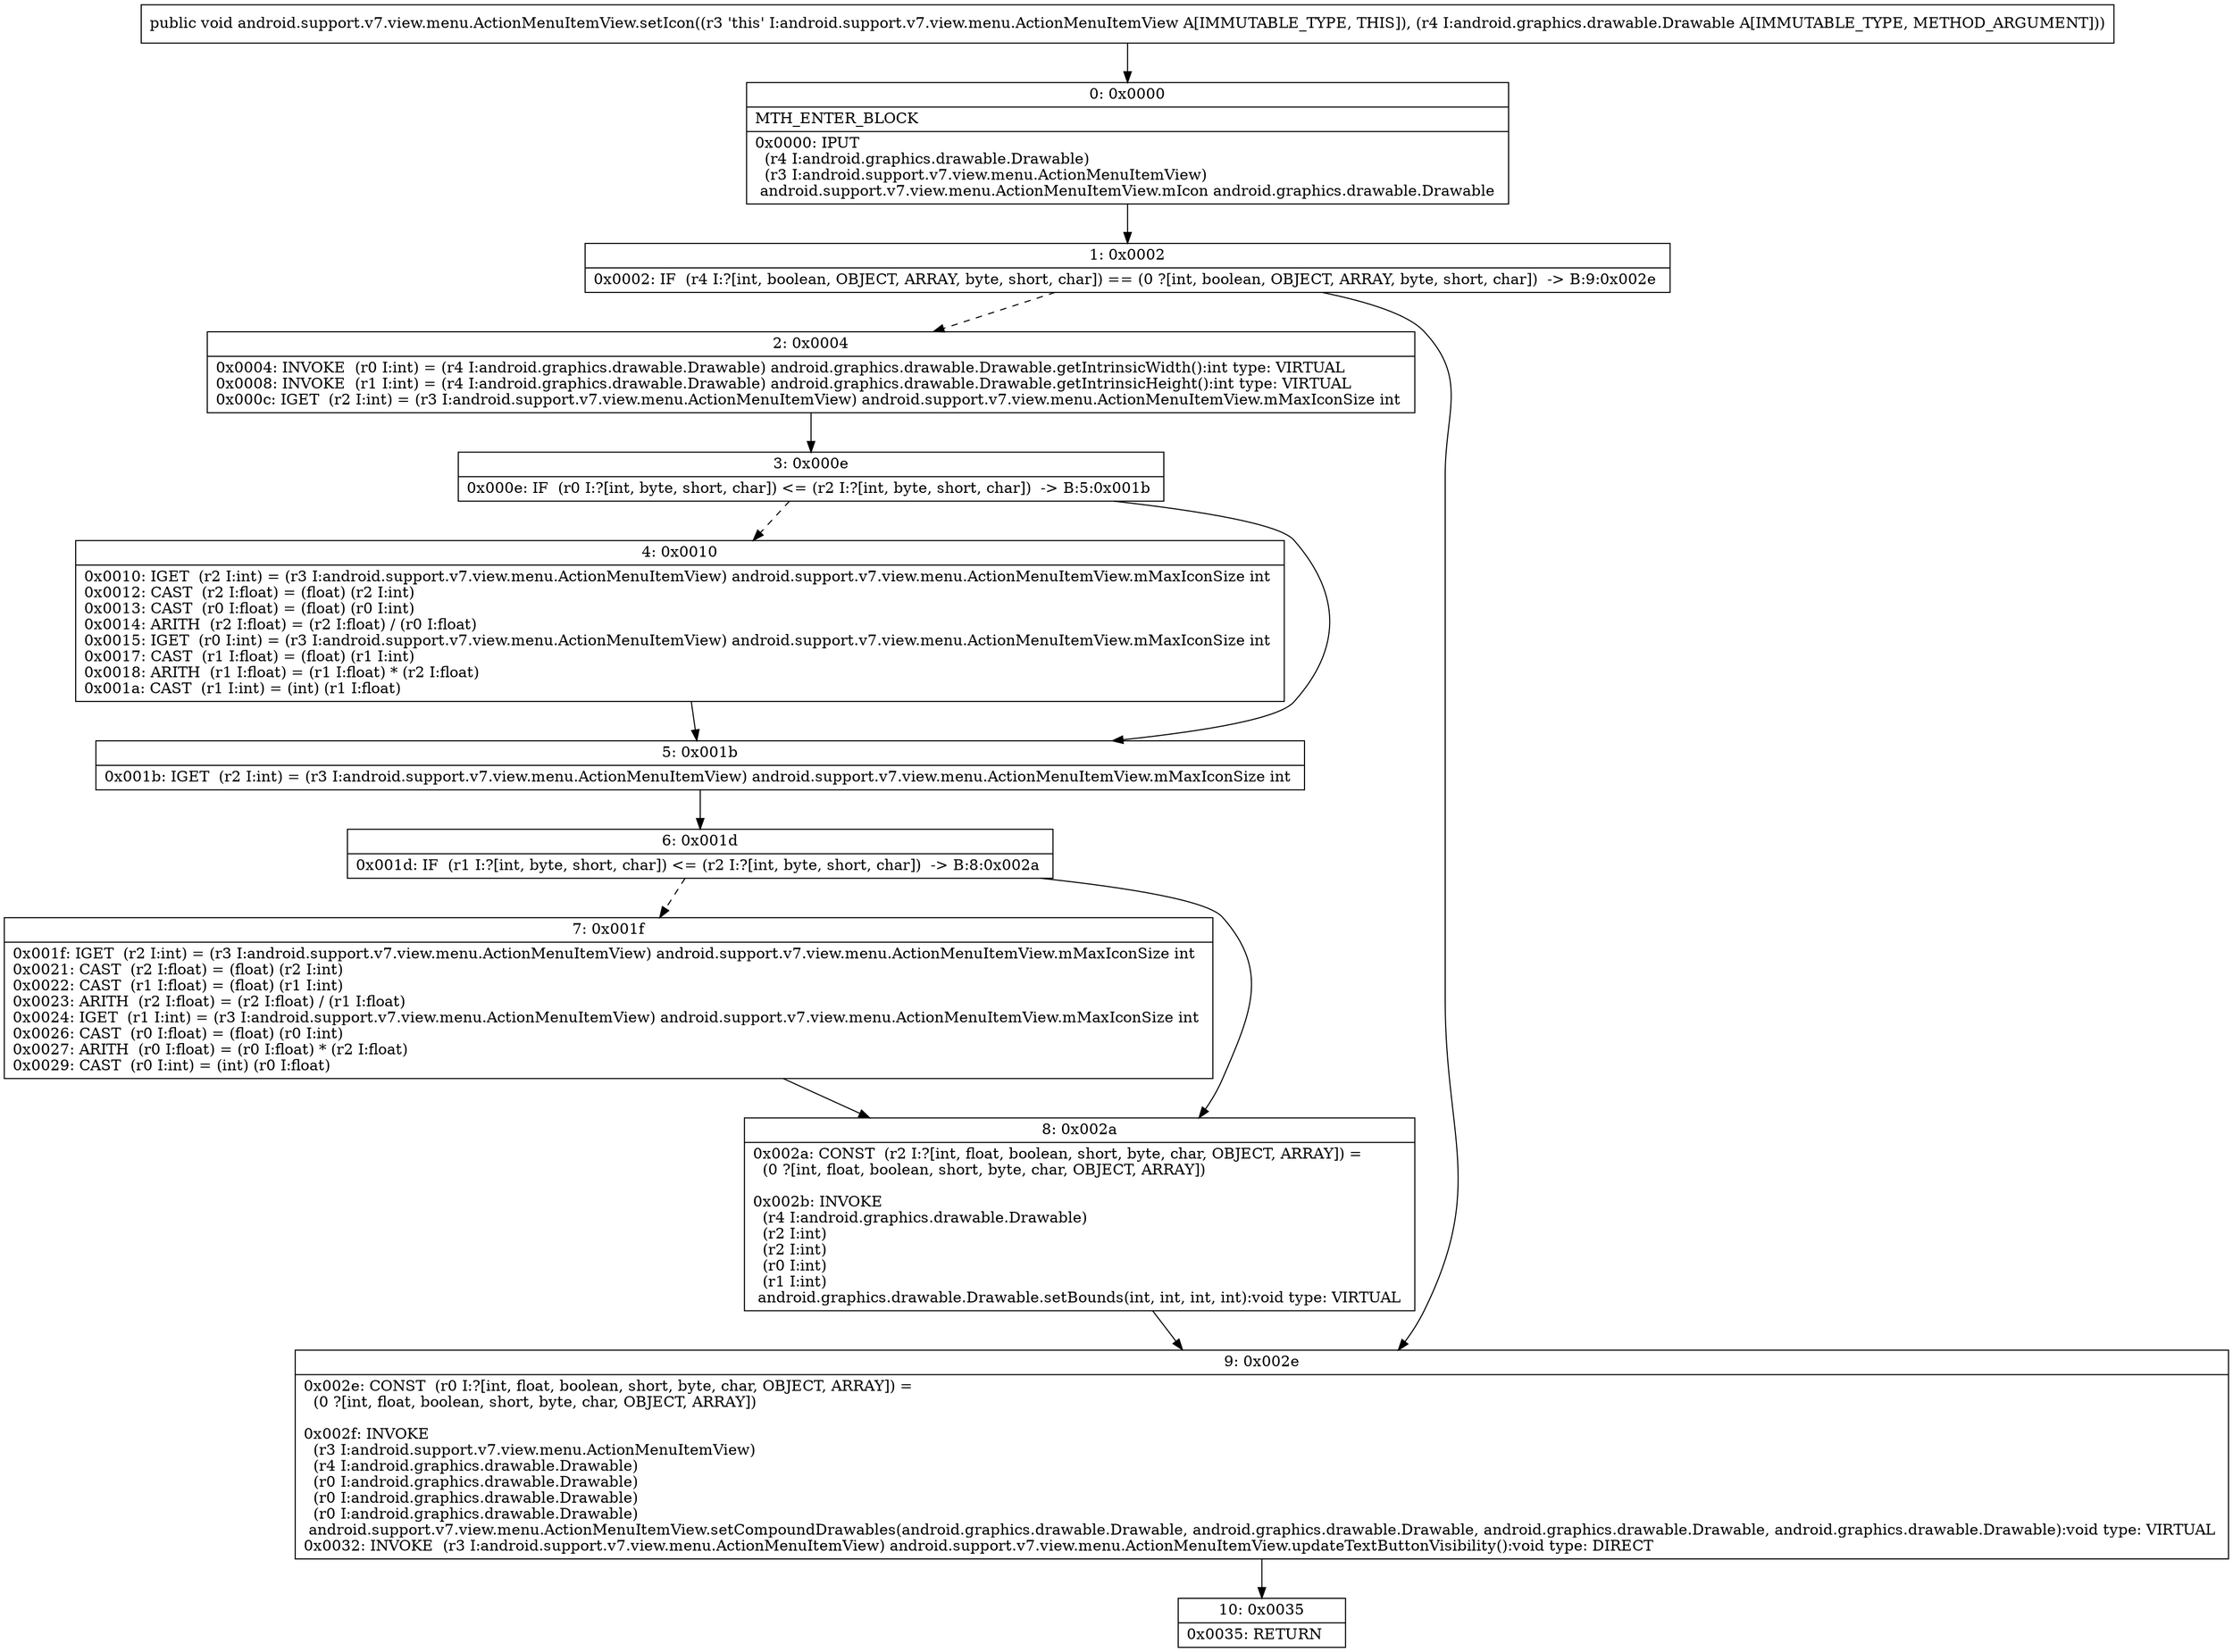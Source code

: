 digraph "CFG forandroid.support.v7.view.menu.ActionMenuItemView.setIcon(Landroid\/graphics\/drawable\/Drawable;)V" {
Node_0 [shape=record,label="{0\:\ 0x0000|MTH_ENTER_BLOCK\l|0x0000: IPUT  \l  (r4 I:android.graphics.drawable.Drawable)\l  (r3 I:android.support.v7.view.menu.ActionMenuItemView)\l android.support.v7.view.menu.ActionMenuItemView.mIcon android.graphics.drawable.Drawable \l}"];
Node_1 [shape=record,label="{1\:\ 0x0002|0x0002: IF  (r4 I:?[int, boolean, OBJECT, ARRAY, byte, short, char]) == (0 ?[int, boolean, OBJECT, ARRAY, byte, short, char])  \-\> B:9:0x002e \l}"];
Node_2 [shape=record,label="{2\:\ 0x0004|0x0004: INVOKE  (r0 I:int) = (r4 I:android.graphics.drawable.Drawable) android.graphics.drawable.Drawable.getIntrinsicWidth():int type: VIRTUAL \l0x0008: INVOKE  (r1 I:int) = (r4 I:android.graphics.drawable.Drawable) android.graphics.drawable.Drawable.getIntrinsicHeight():int type: VIRTUAL \l0x000c: IGET  (r2 I:int) = (r3 I:android.support.v7.view.menu.ActionMenuItemView) android.support.v7.view.menu.ActionMenuItemView.mMaxIconSize int \l}"];
Node_3 [shape=record,label="{3\:\ 0x000e|0x000e: IF  (r0 I:?[int, byte, short, char]) \<= (r2 I:?[int, byte, short, char])  \-\> B:5:0x001b \l}"];
Node_4 [shape=record,label="{4\:\ 0x0010|0x0010: IGET  (r2 I:int) = (r3 I:android.support.v7.view.menu.ActionMenuItemView) android.support.v7.view.menu.ActionMenuItemView.mMaxIconSize int \l0x0012: CAST  (r2 I:float) = (float) (r2 I:int) \l0x0013: CAST  (r0 I:float) = (float) (r0 I:int) \l0x0014: ARITH  (r2 I:float) = (r2 I:float) \/ (r0 I:float) \l0x0015: IGET  (r0 I:int) = (r3 I:android.support.v7.view.menu.ActionMenuItemView) android.support.v7.view.menu.ActionMenuItemView.mMaxIconSize int \l0x0017: CAST  (r1 I:float) = (float) (r1 I:int) \l0x0018: ARITH  (r1 I:float) = (r1 I:float) * (r2 I:float) \l0x001a: CAST  (r1 I:int) = (int) (r1 I:float) \l}"];
Node_5 [shape=record,label="{5\:\ 0x001b|0x001b: IGET  (r2 I:int) = (r3 I:android.support.v7.view.menu.ActionMenuItemView) android.support.v7.view.menu.ActionMenuItemView.mMaxIconSize int \l}"];
Node_6 [shape=record,label="{6\:\ 0x001d|0x001d: IF  (r1 I:?[int, byte, short, char]) \<= (r2 I:?[int, byte, short, char])  \-\> B:8:0x002a \l}"];
Node_7 [shape=record,label="{7\:\ 0x001f|0x001f: IGET  (r2 I:int) = (r3 I:android.support.v7.view.menu.ActionMenuItemView) android.support.v7.view.menu.ActionMenuItemView.mMaxIconSize int \l0x0021: CAST  (r2 I:float) = (float) (r2 I:int) \l0x0022: CAST  (r1 I:float) = (float) (r1 I:int) \l0x0023: ARITH  (r2 I:float) = (r2 I:float) \/ (r1 I:float) \l0x0024: IGET  (r1 I:int) = (r3 I:android.support.v7.view.menu.ActionMenuItemView) android.support.v7.view.menu.ActionMenuItemView.mMaxIconSize int \l0x0026: CAST  (r0 I:float) = (float) (r0 I:int) \l0x0027: ARITH  (r0 I:float) = (r0 I:float) * (r2 I:float) \l0x0029: CAST  (r0 I:int) = (int) (r0 I:float) \l}"];
Node_8 [shape=record,label="{8\:\ 0x002a|0x002a: CONST  (r2 I:?[int, float, boolean, short, byte, char, OBJECT, ARRAY]) = \l  (0 ?[int, float, boolean, short, byte, char, OBJECT, ARRAY])\l \l0x002b: INVOKE  \l  (r4 I:android.graphics.drawable.Drawable)\l  (r2 I:int)\l  (r2 I:int)\l  (r0 I:int)\l  (r1 I:int)\l android.graphics.drawable.Drawable.setBounds(int, int, int, int):void type: VIRTUAL \l}"];
Node_9 [shape=record,label="{9\:\ 0x002e|0x002e: CONST  (r0 I:?[int, float, boolean, short, byte, char, OBJECT, ARRAY]) = \l  (0 ?[int, float, boolean, short, byte, char, OBJECT, ARRAY])\l \l0x002f: INVOKE  \l  (r3 I:android.support.v7.view.menu.ActionMenuItemView)\l  (r4 I:android.graphics.drawable.Drawable)\l  (r0 I:android.graphics.drawable.Drawable)\l  (r0 I:android.graphics.drawable.Drawable)\l  (r0 I:android.graphics.drawable.Drawable)\l android.support.v7.view.menu.ActionMenuItemView.setCompoundDrawables(android.graphics.drawable.Drawable, android.graphics.drawable.Drawable, android.graphics.drawable.Drawable, android.graphics.drawable.Drawable):void type: VIRTUAL \l0x0032: INVOKE  (r3 I:android.support.v7.view.menu.ActionMenuItemView) android.support.v7.view.menu.ActionMenuItemView.updateTextButtonVisibility():void type: DIRECT \l}"];
Node_10 [shape=record,label="{10\:\ 0x0035|0x0035: RETURN   \l}"];
MethodNode[shape=record,label="{public void android.support.v7.view.menu.ActionMenuItemView.setIcon((r3 'this' I:android.support.v7.view.menu.ActionMenuItemView A[IMMUTABLE_TYPE, THIS]), (r4 I:android.graphics.drawable.Drawable A[IMMUTABLE_TYPE, METHOD_ARGUMENT])) }"];
MethodNode -> Node_0;
Node_0 -> Node_1;
Node_1 -> Node_2[style=dashed];
Node_1 -> Node_9;
Node_2 -> Node_3;
Node_3 -> Node_4[style=dashed];
Node_3 -> Node_5;
Node_4 -> Node_5;
Node_5 -> Node_6;
Node_6 -> Node_7[style=dashed];
Node_6 -> Node_8;
Node_7 -> Node_8;
Node_8 -> Node_9;
Node_9 -> Node_10;
}

